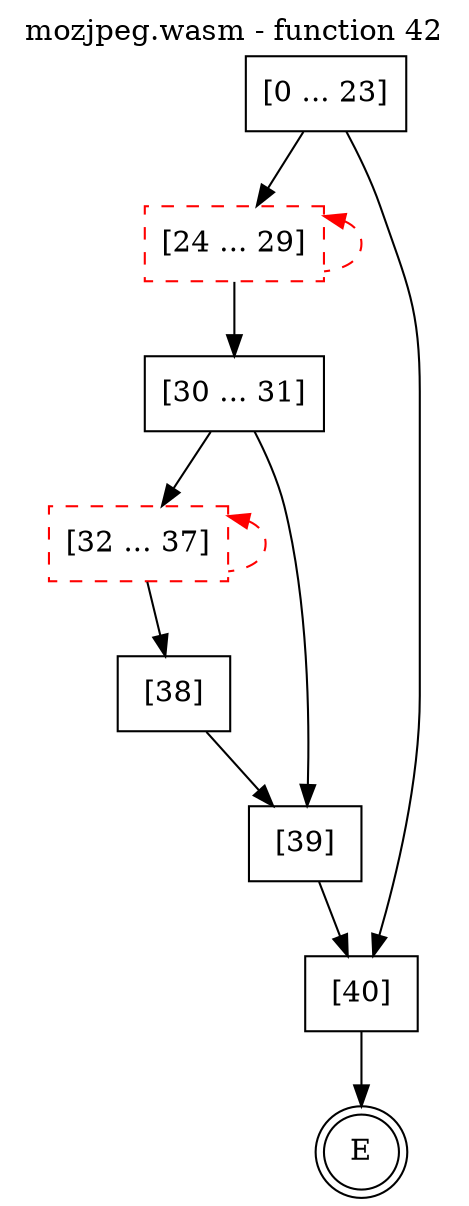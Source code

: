 digraph finite_state_machine {
    label = "mozjpeg.wasm - function 42"
    labelloc =  t
    labelfontsize = 16
    labelfontcolor = black
    labelfontname = "Helvetica"
    node [shape = doublecircle]; E ;
    node [shape = box];
    node [shape=box, color=black, style=solid] 0[label="[0 ... 23]"]
    node [shape=box, color=red, style=dashed] 24[label="[24 ... 29]"]
    node [shape=box, color=black, style=solid] 30[label="[30 ... 31]"]
    node [shape=box, color=red, style=dashed] 32[label="[32 ... 37]"]
    node [shape=box, color=black, style=solid] 38[label="[38]"]
    node [shape=box, color=black, style=solid] 39[label="[39]"]
    node [shape=box, color=black, style=solid] 40[label="[40]"]
    0 -> 24;
    0 -> 40;
    24 -> 30;
    24 -> 24[style="dashed" color="red" dir=back];
    30 -> 32;
    30 -> 39;
    32 -> 38;
    32 -> 32[style="dashed" color="red" dir=back];
    38 -> 39;
    39 -> 40;
    40 -> E;
}

